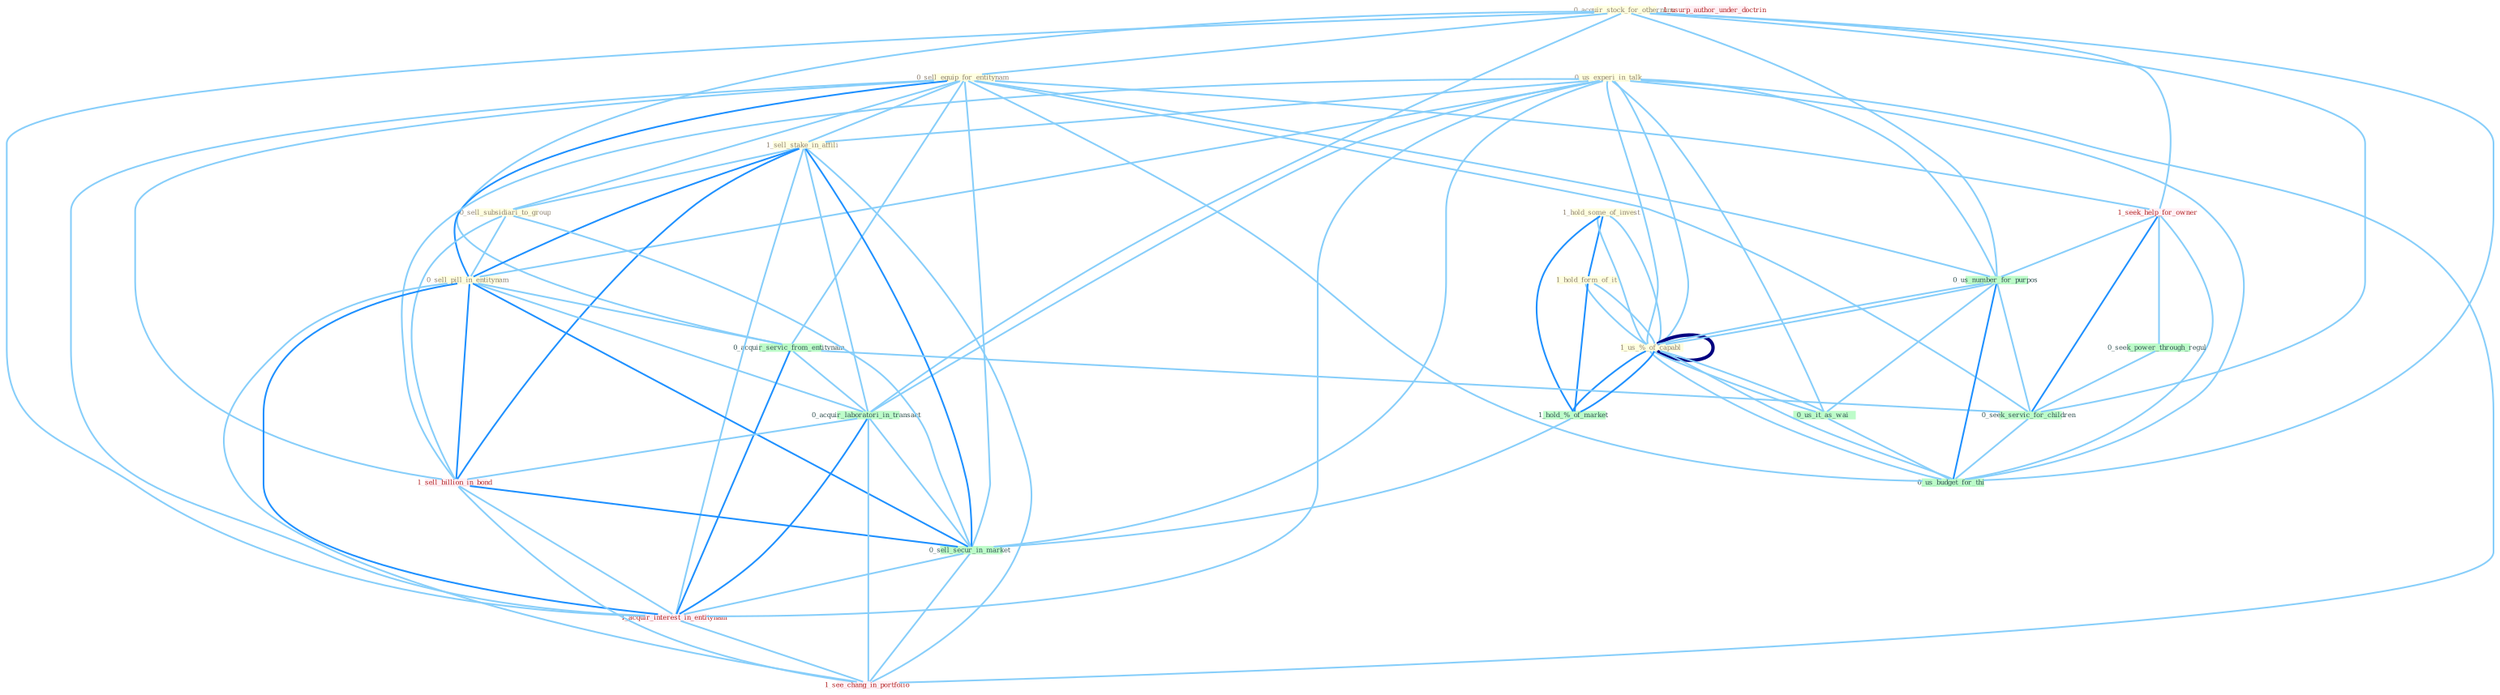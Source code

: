 Graph G{ 
    node
    [shape=polygon,style=filled,width=.5,height=.06,color="#BDFCC9",fixedsize=true,fontsize=4,
    fontcolor="#2f4f4f"];
    {node
    [color="#ffffe0", fontcolor="#8b7d6b"] "0_acquir_stock_for_othernum " "0_sell_equip_for_entitynam " "0_us_experi_in_talk " "1_sell_stake_in_affili " "0_sell_subsidiari_to_group " "0_sell_pill_in_entitynam " "1_hold_some_of_invest " "1_hold_form_of_it " "1_us_%_of_capabl "}
{node [color="#fff0f5", fontcolor="#b22222"] "1_seek_help_for_owner " "1_sell_billion_in_bond " "1_usurp_author_under_doctrin " "1_acquir_interest_in_entitynam " "1_see_chang_in_portfolio "}
edge [color="#B0E2FF"];

	"0_acquir_stock_for_othernum " -- "0_sell_equip_for_entitynam " [w="1", color="#87cefa" ];
	"0_acquir_stock_for_othernum " -- "1_seek_help_for_owner " [w="1", color="#87cefa" ];
	"0_acquir_stock_for_othernum " -- "0_acquir_servic_from_entitynam " [w="1", color="#87cefa" ];
	"0_acquir_stock_for_othernum " -- "0_us_number_for_purpos " [w="1", color="#87cefa" ];
	"0_acquir_stock_for_othernum " -- "0_acquir_laboratori_in_transact " [w="1", color="#87cefa" ];
	"0_acquir_stock_for_othernum " -- "1_acquir_interest_in_entitynam " [w="1", color="#87cefa" ];
	"0_acquir_stock_for_othernum " -- "0_seek_servic_for_children " [w="1", color="#87cefa" ];
	"0_acquir_stock_for_othernum " -- "0_us_budget_for_thi " [w="1", color="#87cefa" ];
	"0_sell_equip_for_entitynam " -- "1_sell_stake_in_affili " [w="1", color="#87cefa" ];
	"0_sell_equip_for_entitynam " -- "0_sell_subsidiari_to_group " [w="1", color="#87cefa" ];
	"0_sell_equip_for_entitynam " -- "0_sell_pill_in_entitynam " [w="2", color="#1e90ff" , len=0.8];
	"0_sell_equip_for_entitynam " -- "1_seek_help_for_owner " [w="1", color="#87cefa" ];
	"0_sell_equip_for_entitynam " -- "0_acquir_servic_from_entitynam " [w="1", color="#87cefa" ];
	"0_sell_equip_for_entitynam " -- "0_us_number_for_purpos " [w="1", color="#87cefa" ];
	"0_sell_equip_for_entitynam " -- "1_sell_billion_in_bond " [w="1", color="#87cefa" ];
	"0_sell_equip_for_entitynam " -- "0_sell_secur_in_market " [w="1", color="#87cefa" ];
	"0_sell_equip_for_entitynam " -- "1_acquir_interest_in_entitynam " [w="1", color="#87cefa" ];
	"0_sell_equip_for_entitynam " -- "0_seek_servic_for_children " [w="1", color="#87cefa" ];
	"0_sell_equip_for_entitynam " -- "0_us_budget_for_thi " [w="1", color="#87cefa" ];
	"0_us_experi_in_talk " -- "1_sell_stake_in_affili " [w="1", color="#87cefa" ];
	"0_us_experi_in_talk " -- "0_sell_pill_in_entitynam " [w="1", color="#87cefa" ];
	"0_us_experi_in_talk " -- "1_us_%_of_capabl " [w="1", color="#87cefa" ];
	"0_us_experi_in_talk " -- "0_us_number_for_purpos " [w="1", color="#87cefa" ];
	"0_us_experi_in_talk " -- "0_acquir_laboratori_in_transact " [w="1", color="#87cefa" ];
	"0_us_experi_in_talk " -- "1_sell_billion_in_bond " [w="1", color="#87cefa" ];
	"0_us_experi_in_talk " -- "0_us_it_as_wai " [w="1", color="#87cefa" ];
	"0_us_experi_in_talk " -- "1_us_%_of_capabl " [w="1", color="#87cefa" ];
	"0_us_experi_in_talk " -- "0_sell_secur_in_market " [w="1", color="#87cefa" ];
	"0_us_experi_in_talk " -- "1_acquir_interest_in_entitynam " [w="1", color="#87cefa" ];
	"0_us_experi_in_talk " -- "1_see_chang_in_portfolio " [w="1", color="#87cefa" ];
	"0_us_experi_in_talk " -- "0_us_budget_for_thi " [w="1", color="#87cefa" ];
	"1_sell_stake_in_affili " -- "0_sell_subsidiari_to_group " [w="1", color="#87cefa" ];
	"1_sell_stake_in_affili " -- "0_sell_pill_in_entitynam " [w="2", color="#1e90ff" , len=0.8];
	"1_sell_stake_in_affili " -- "0_acquir_laboratori_in_transact " [w="1", color="#87cefa" ];
	"1_sell_stake_in_affili " -- "1_sell_billion_in_bond " [w="2", color="#1e90ff" , len=0.8];
	"1_sell_stake_in_affili " -- "0_sell_secur_in_market " [w="2", color="#1e90ff" , len=0.8];
	"1_sell_stake_in_affili " -- "1_acquir_interest_in_entitynam " [w="1", color="#87cefa" ];
	"1_sell_stake_in_affili " -- "1_see_chang_in_portfolio " [w="1", color="#87cefa" ];
	"0_sell_subsidiari_to_group " -- "0_sell_pill_in_entitynam " [w="1", color="#87cefa" ];
	"0_sell_subsidiari_to_group " -- "1_sell_billion_in_bond " [w="1", color="#87cefa" ];
	"0_sell_subsidiari_to_group " -- "0_sell_secur_in_market " [w="1", color="#87cefa" ];
	"0_sell_pill_in_entitynam " -- "0_acquir_servic_from_entitynam " [w="1", color="#87cefa" ];
	"0_sell_pill_in_entitynam " -- "0_acquir_laboratori_in_transact " [w="1", color="#87cefa" ];
	"0_sell_pill_in_entitynam " -- "1_sell_billion_in_bond " [w="2", color="#1e90ff" , len=0.8];
	"0_sell_pill_in_entitynam " -- "0_sell_secur_in_market " [w="2", color="#1e90ff" , len=0.8];
	"0_sell_pill_in_entitynam " -- "1_acquir_interest_in_entitynam " [w="2", color="#1e90ff" , len=0.8];
	"0_sell_pill_in_entitynam " -- "1_see_chang_in_portfolio " [w="1", color="#87cefa" ];
	"1_hold_some_of_invest " -- "1_hold_form_of_it " [w="2", color="#1e90ff" , len=0.8];
	"1_hold_some_of_invest " -- "1_us_%_of_capabl " [w="1", color="#87cefa" ];
	"1_hold_some_of_invest " -- "1_hold_%_of_market " [w="2", color="#1e90ff" , len=0.8];
	"1_hold_some_of_invest " -- "1_us_%_of_capabl " [w="1", color="#87cefa" ];
	"1_hold_form_of_it " -- "1_us_%_of_capabl " [w="1", color="#87cefa" ];
	"1_hold_form_of_it " -- "1_hold_%_of_market " [w="2", color="#1e90ff" , len=0.8];
	"1_hold_form_of_it " -- "1_us_%_of_capabl " [w="1", color="#87cefa" ];
	"1_us_%_of_capabl " -- "1_hold_%_of_market " [w="2", color="#1e90ff" , len=0.8];
	"1_us_%_of_capabl " -- "0_us_number_for_purpos " [w="1", color="#87cefa" ];
	"1_us_%_of_capabl " -- "0_us_it_as_wai " [w="1", color="#87cefa" ];
	"1_us_%_of_capabl " -- "1_us_%_of_capabl " [w="4", style=bold, color="#000080", len=0.4];
	"1_us_%_of_capabl " -- "0_us_budget_for_thi " [w="1", color="#87cefa" ];
	"1_seek_help_for_owner " -- "0_seek_power_through_regul " [w="1", color="#87cefa" ];
	"1_seek_help_for_owner " -- "0_us_number_for_purpos " [w="1", color="#87cefa" ];
	"1_seek_help_for_owner " -- "0_seek_servic_for_children " [w="2", color="#1e90ff" , len=0.8];
	"1_seek_help_for_owner " -- "0_us_budget_for_thi " [w="1", color="#87cefa" ];
	"0_acquir_servic_from_entitynam " -- "0_acquir_laboratori_in_transact " [w="1", color="#87cefa" ];
	"0_acquir_servic_from_entitynam " -- "1_acquir_interest_in_entitynam " [w="2", color="#1e90ff" , len=0.8];
	"0_acquir_servic_from_entitynam " -- "0_seek_servic_for_children " [w="1", color="#87cefa" ];
	"1_hold_%_of_market " -- "1_us_%_of_capabl " [w="2", color="#1e90ff" , len=0.8];
	"1_hold_%_of_market " -- "0_sell_secur_in_market " [w="1", color="#87cefa" ];
	"0_seek_power_through_regul " -- "0_seek_servic_for_children " [w="1", color="#87cefa" ];
	"0_us_number_for_purpos " -- "0_us_it_as_wai " [w="1", color="#87cefa" ];
	"0_us_number_for_purpos " -- "1_us_%_of_capabl " [w="1", color="#87cefa" ];
	"0_us_number_for_purpos " -- "0_seek_servic_for_children " [w="1", color="#87cefa" ];
	"0_us_number_for_purpos " -- "0_us_budget_for_thi " [w="2", color="#1e90ff" , len=0.8];
	"0_acquir_laboratori_in_transact " -- "1_sell_billion_in_bond " [w="1", color="#87cefa" ];
	"0_acquir_laboratori_in_transact " -- "0_sell_secur_in_market " [w="1", color="#87cefa" ];
	"0_acquir_laboratori_in_transact " -- "1_acquir_interest_in_entitynam " [w="2", color="#1e90ff" , len=0.8];
	"0_acquir_laboratori_in_transact " -- "1_see_chang_in_portfolio " [w="1", color="#87cefa" ];
	"1_sell_billion_in_bond " -- "0_sell_secur_in_market " [w="2", color="#1e90ff" , len=0.8];
	"1_sell_billion_in_bond " -- "1_acquir_interest_in_entitynam " [w="1", color="#87cefa" ];
	"1_sell_billion_in_bond " -- "1_see_chang_in_portfolio " [w="1", color="#87cefa" ];
	"0_us_it_as_wai " -- "1_us_%_of_capabl " [w="1", color="#87cefa" ];
	"0_us_it_as_wai " -- "0_us_budget_for_thi " [w="1", color="#87cefa" ];
	"1_us_%_of_capabl " -- "0_us_budget_for_thi " [w="1", color="#87cefa" ];
	"0_sell_secur_in_market " -- "1_acquir_interest_in_entitynam " [w="1", color="#87cefa" ];
	"0_sell_secur_in_market " -- "1_see_chang_in_portfolio " [w="1", color="#87cefa" ];
	"1_acquir_interest_in_entitynam " -- "1_see_chang_in_portfolio " [w="1", color="#87cefa" ];
	"0_seek_servic_for_children " -- "0_us_budget_for_thi " [w="1", color="#87cefa" ];
}